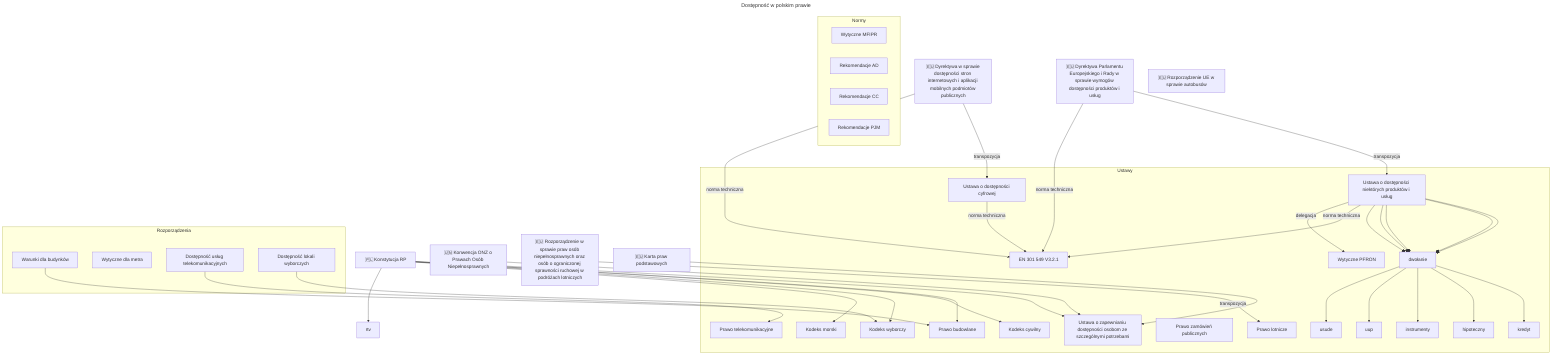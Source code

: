 ---
title: Dostępność w polskim prawie
description: Schemat ilustrujący hierarchię aktów prawnych dotyczących dostępności.
tags: [dostępność, prawo, akty prawne, hierarchia]
theme: default
---

graph TD
    %% Poziom 1: Konstytucja RP
    konstytucja["🇵🇱 Konstytucja RP"]
    click konstytucja "https://isap.sejm.gov.pl/isap.nsf/DocDetails.xsp?id=WDU19970780483" "Konstytucja Rzeczypospolitej Polskiej z dnia 2 kwietnia 1997 r. (Dz.U. z 1997 r. Nr 78, poz. 483)"
    konstytucja --> uzd
    konstytucja --> rtv
    konstytucja --> p_budowlane
    konstytucja --> k_cywilny
    konstytucja --> k_wyborczy
    konstytucja --> k_morski

    %% Poziom 2: Umowy Międzynarodowe / Prawo UE
    kpon["🇺🇳 Konwencja ONZ o Prawach Osób Niepełnosprawnych"]
    click kpon "https://isap.sejm.gov.pl/isap.nsf/DocDetails.xsp?id=WDU20120001169" "Konwencja o prawach osób niepełnosprawnych, sporządzona w Nowym Jorku dnia 13 grudnia 2006 r. (Dz.U. z 2012 r. poz. 1169)"
    kpon --> uzd
    eaa["🇪🇺 Dyrektywa Parlamentu Europejskiego i Rady w sprawie wymogów dostępności produktów i usług"]
    click eaa "https://eur-lex.europa.eu/legal-content/PL/TXT/?uri=CELEX%3A32019L0882" "Dyrektywa Parlamentu Europejskiego i Rady (UE) 2019/882 z dnia 17 kwietnia 2019 r. w sprawie wymogów dostępności produktów i usług"
    eaa --transpozycja--> pad
    eaa --"norma techniczna"--> en301549
    ead["🇪🇺 Dyrektywa w sprawie dostępności stron internetowych i aplikacji mobilnych podmiotów publicznych"]
    click ead "https://eur-lex.europa.eu/legal-content/PL/TXT/?uri=CELEX%3A32016L2102" "Dyrektywa Parlamentu Europejskiego i Rady (UE) 2016/2102 z dnia 26 października 2016 r. w sprawie dostępności stron internetowych i mobilnych aplikacji organów sektora publicznego"
    ead --transpozycja--> udc
    ead --"norma techniczna"--> en301549
    ue_loty["🇪🇺 Rozporządzenie w sprawie praw osób niepełnosprawnych oraz osób o ograniczonej sprawności ruchowej w podróżach lotniczych"]
    click ue_loty "https://eur-lex.europa.eu/legal-content/PL/TXT/?uri=CELEX:32006R1107" "Rozporządzenie (WE) nr 1107/2006 z dnia 5 lipca 2006 r. w sprawie praw osób niepełnosprawnych oraz osób o ograniczonej sprawności ruchowej w podróżach lotniczych"
    ue_loty --transpozycja--> p_lotnicze
    ue_autobusy["🇪🇺 Rozporządzenie UE w sprawie autobusów"]
    click ue_autobusy "https://eur-lex.europa.eu/legal-content/PL/TXT/?uri=CELEX%3A32011R0181" "Rozporządzenie Parlamentu Europejskiego i Rady (UE) nr 181/2011 z dnia 16 lutego 2011 r. dotyczące praw pasażerów w transporcie autobusowym i autokarowym"
    karta["🇪🇺 Karta praw podstawowych"]
    click karta "https://eur-lex.europa.eu/legal-content/PL/TXT/?uri=CELEX%3A12007P000" "Karta Praw Podstawowych Unii Europejskiej (Dz. Urz. UE C 303 z 14.12.2007 r.)"
    karta --> uzd

    %% Poziom 3: Ustawy
    subgraph Ustawy
        k_cywilny[Kodeks cywilny]
        click k_cywilny "https://isap.sejm.gov.pl/isap.nsf/DocDetails.xsp?id=WDU19640160093" "Ustawa z dnia 23 kwietnia 1964 r. – Kodeks cywilny (Dz.U. z 1964 r. Nr 16, poz. 93)"
        k_morski[Kodeks morski]
        click k_morski "https://isap.sejm.gov.pl/isap.nsf/DocDetails.xsp?id=WDU20011381545" "Ustawa z dnia 18 września 2001 r. – Kodeks morski (Dz.U. z 2001 r. Nr 138, poz. 1545)"
        k_wyborczy[Kodeks wyborczy]
        click k_wyborczy "https://isap.sejm.gov.pl/isap.nsf/DocDetails.xsp?id=WDU20110210112" "Ustawa z dnia 5 stycznia 2011 r. – Kodeks wyborczy"
        pzp[Prawo zamówień publicznych]
        click pzp "https://isap.sejm.gov.pl/isap.nsf/DocDetails.xsp?id=WDU20190002019" "Ustawa z dnia 11 września 2019 r. – Prawo zamówień publicznych"
        p_lotnicze[Prawo lotnicze]
        click p_lotnicze "https://isap.sejm.gov.pl/isap.nsf/DocDetails.xsp?id=WDU20020730050" "Ustawa z dnia 3 lipca 2002 r. – Prawo lotnicze"
        p_budowlane[Prawo budowlane]
        click p_budowlane "https://isap.sejm.gov.pl/isap.nsf/DocDetails.xsp?id=WDU19940770067" "Ustawa z dnia 7 lipca 1994 r. – Prawo budowlane"
        p_telekomunikacyjne[Prawo telekomunikacyjne]
        click p_telekomunikacyjne "https://isap.sejm.gov.pl/isap.nsf/DocDetails.xsp?id=WDU20041670710" "Ustawa z dnia 16 lipca 2004 r. – Prawo telekomunikacyjne"
        uzd[Ustawa o zapewnianiu dostępności osobom ze szczególnymi potrzebami]
        click uzd "https://isap.sejm.gov.pl/isap.nsf/DocDetails.xsp?id=WDU20190001696" "Ustawa z dnia 19 lipca 2019 r. o zapewnianiu dostępności osobom ze szczególnymi potrzebami (Dz.U. z 2019 r. poz. 1696)"
        udc[Ustawa o dostępności cyfrowej]
        click udc "https://isap.sejm.gov.pl/isap.nsf/DocDetails.xsp?id=WDU20190000848" "Ustawa z dnia 4 kwietnia 2019 r. o dostępności cyfrowej stron internetowych i aplikacji mobilnych podmiotów publicznych (Dz.U. z 2019 r. poz. 848)"
        udc --"norma techniczna"--> en301549
        pad[Ustawa o dostępności niektórych produktów i usług]
        click pad "https://isap.sejm.gov.pl/isap.nsf/DocDetails.xsp?id=WDU20241171171" "Ustawa z dnia 26 kwietnia 2024 r. o zapewnianiu spełniania wymagań dostępności niektórych produktów i usług przez podmioty gospodarcze (Dz.U. z 2024 r. poz. 1171)"
        pad --odwołanie--> kredyt
        pad --odwołanie--> hipoteczny
        pad --odwołanie--> instrumenty
        pad --odwołanie--> uup
        pad --odwołanie--> usude
        pad --"norma techniczna"--> en301549
        pad --delegacja--> wytyczne_pfron
    end

    %% Poziom 4: Rozporządzenia i akty wykonawcze
    subgraph Rozporządzenia
        w_budynki[Warunki dla budynków]
        click w_budynki "https://isap.sejm.gov.pl/isap.nsf/DocDetails.xsp?id=WDU20020750690" "Rozporządzenie Ministra Infrastruktury z dnia 12 kwietnia 2002 r. w sprawie warunków technicznych, jakim powinny odpowiadać budynki i ich usytuowanie"
        w_metro[Wytyczne dla metra]
        click w_metro "https://isap.sejm.gov.pl/isap.nsf/DocDetails.xsp?id=WDU20230001054" "Rozporządzenie Ministra Infrastruktury z dnia 16 maja 2023 r. w sprawie warunków technicznych, jakim powinny odpowiadać obiekty budowlane metra i ich usytuowanie – określa wymagania dotyczące dostępności stacji metra dla osób z niepełnosprawnościami"
        w_telekomunikacja[Dostępność usług telekomunikacyjnych]
        click w_telekomunikacja "https://isap.sejm.gov.pl/isap.nsf/DocDetails.xsp?id=WDU20140000441" "Rozporządzenie Ministra Administracji i Cyfryzacji z dnia 26 marca 2014 r. w sprawie szczegółowych wymagań dotyczących świadczenia udogodnień dla osób niepełnosprawnych przez dostawców publicznie dostępnych usług telefonicznych"
        w_wybory[Dostępność lokali wyborczych]
        click w_wybory "https://isap.sejm.gov.pl/isap.nsf/DocDetails.xsp?id=WDU20110001509" "Rozporządzenie Ministra Infrastruktury z dnia 29 lipca 2011 r. w sprawie lokali obwodowych komisji wyborczych dostosowanych do potrzeb wyborców niepełnosprawnych"
    end

    %% Poziom 6: Normy i standardy
    subgraph Normy
        en301549[EN 301 549 V3.2.1]
        wytyczne_mfipr[Wytyczne MFIPR]
        wytyczne_pfron[Wytyczne PFRON]
        krrit_ad[Rekomendacje AD]
        krrit_cc[Rekomendacje CC]
        krrit_pjm[Rekomendacje PJM]
    end

    %% Połączenia między poziomami
    w_budynki --> p_budowlane
    w_telekomunikacja --> p_telekomunikacyjne
    w_wybory --> k_wyborczy